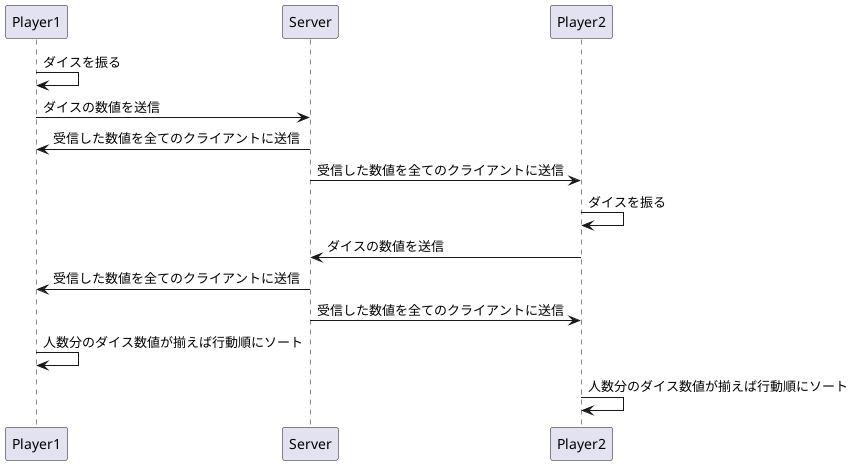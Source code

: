 @startuml

participant Player1
participant "Server" as Server
participant Player2

Player1 -> Player1: ダイスを振る
Player1 -> Server: ダイスの数値を送信
Server -> Player1: 受信した数値を全てのクライアントに送信
Server -> Player2: 受信した数値を全てのクライアントに送信
Player2 -> Player2: ダイスを振る
Player2 -> Server: ダイスの数値を送信

Server -> Player1: 受信した数値を全てのクライアントに送信
Server -> Player2: 受信した数値を全てのクライアントに送信

Player1 -> Player1: 人数分のダイス数値が揃えば行動順にソート
Player2 -> Player2: 人数分のダイス数値が揃えば行動順にソート

@enduml
